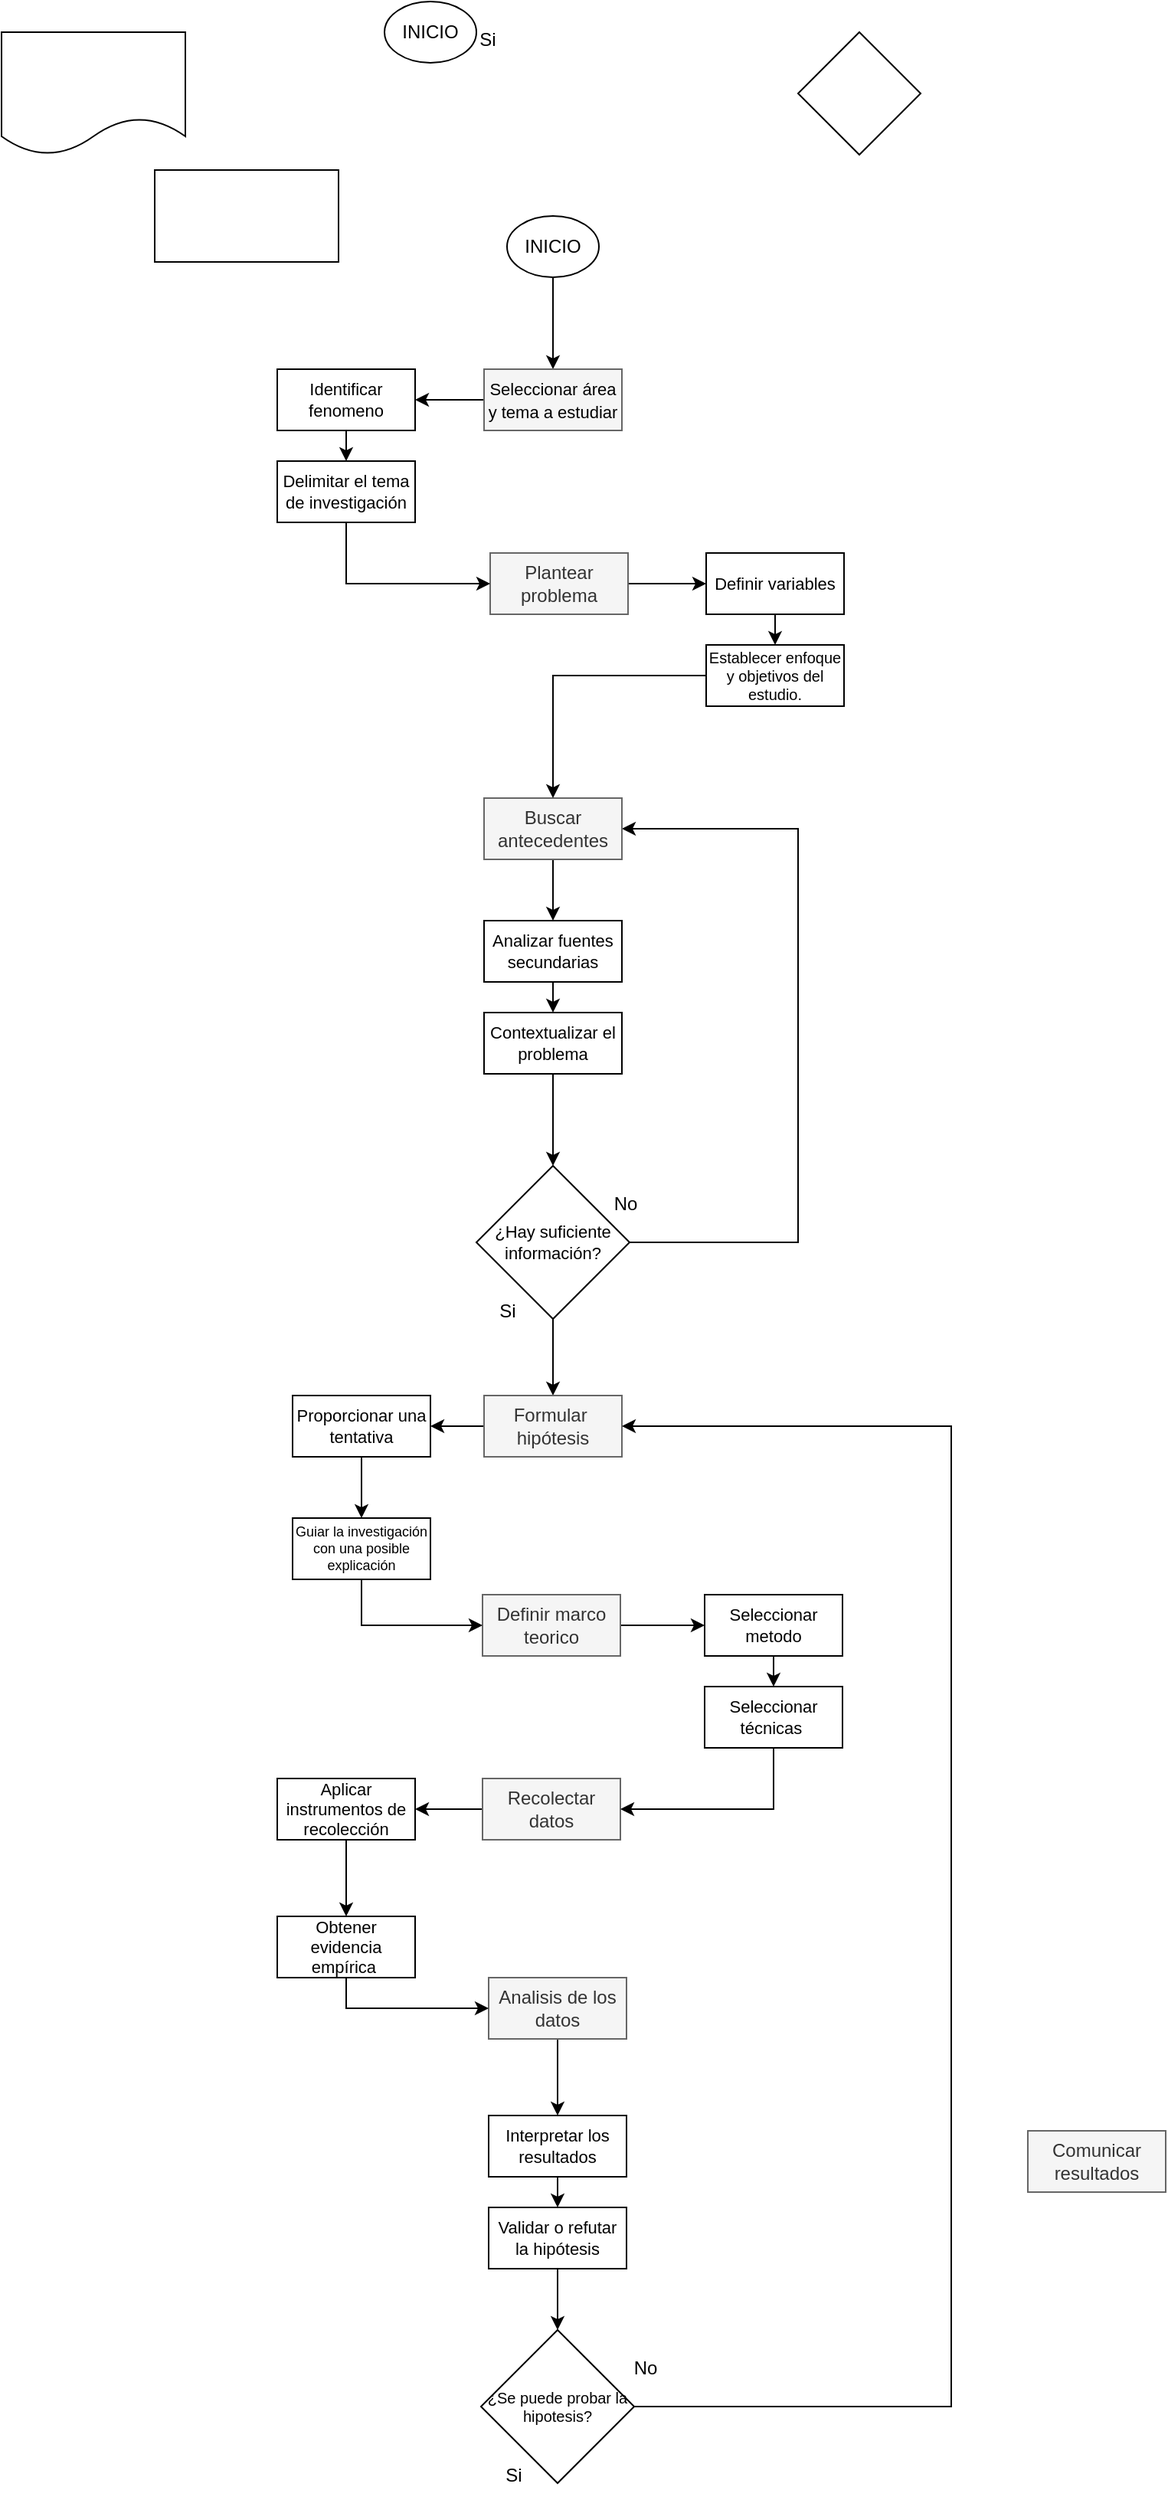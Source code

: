 <mxfile version="27.1.6">
  <diagram name="Página-1" id="HS4sI3cex7thPgb8uXr3">
    <mxGraphModel dx="732" dy="464" grid="1" gridSize="10" guides="1" tooltips="1" connect="1" arrows="1" fold="1" page="1" pageScale="1" pageWidth="827" pageHeight="1169" math="0" shadow="0">
      <root>
        <mxCell id="0" />
        <mxCell id="1" parent="0" />
        <mxCell id="dfMxvdRBS-tTB70mxcUj-1" value="INICIO" style="ellipse;whiteSpace=wrap;html=1;" vertex="1" parent="1">
          <mxGeometry x="300" y="10" width="60" height="40" as="geometry" />
        </mxCell>
        <mxCell id="dfMxvdRBS-tTB70mxcUj-2" value="" style="rounded=0;whiteSpace=wrap;html=1;" vertex="1" parent="1">
          <mxGeometry x="150" y="120" width="120" height="60" as="geometry" />
        </mxCell>
        <mxCell id="dfMxvdRBS-tTB70mxcUj-3" value="" style="rhombus;whiteSpace=wrap;html=1;" vertex="1" parent="1">
          <mxGeometry x="570" y="30" width="80" height="80" as="geometry" />
        </mxCell>
        <mxCell id="dfMxvdRBS-tTB70mxcUj-5" value="" style="shape=document;whiteSpace=wrap;html=1;boundedLbl=1;" vertex="1" parent="1">
          <mxGeometry x="50" y="30" width="120" height="80" as="geometry" />
        </mxCell>
        <mxCell id="dfMxvdRBS-tTB70mxcUj-28" style="edgeStyle=orthogonalEdgeStyle;rounded=0;orthogonalLoop=1;jettySize=auto;html=1;entryX=0.5;entryY=0;entryDx=0;entryDy=0;" edge="1" parent="1" source="dfMxvdRBS-tTB70mxcUj-6" target="dfMxvdRBS-tTB70mxcUj-7">
          <mxGeometry relative="1" as="geometry" />
        </mxCell>
        <mxCell id="dfMxvdRBS-tTB70mxcUj-6" value="INICIO" style="ellipse;whiteSpace=wrap;html=1;" vertex="1" parent="1">
          <mxGeometry x="380" y="150" width="60" height="40" as="geometry" />
        </mxCell>
        <mxCell id="dfMxvdRBS-tTB70mxcUj-29" style="edgeStyle=orthogonalEdgeStyle;rounded=0;orthogonalLoop=1;jettySize=auto;html=1;entryX=1;entryY=0.5;entryDx=0;entryDy=0;" edge="1" parent="1" source="dfMxvdRBS-tTB70mxcUj-7" target="dfMxvdRBS-tTB70mxcUj-18">
          <mxGeometry relative="1" as="geometry" />
        </mxCell>
        <mxCell id="dfMxvdRBS-tTB70mxcUj-7" value="&lt;span style=&quot;color: rgb(0, 0, 0); font-size: 11px;&quot;&gt;Seleccionar área y tema a estudiar&lt;/span&gt;" style="rounded=0;whiteSpace=wrap;html=1;fillColor=#f5f5f5;fontColor=#333333;strokeColor=#666666;" vertex="1" parent="1">
          <mxGeometry x="365" y="250" width="90" height="40" as="geometry" />
        </mxCell>
        <mxCell id="dfMxvdRBS-tTB70mxcUj-46" style="edgeStyle=orthogonalEdgeStyle;rounded=0;orthogonalLoop=1;jettySize=auto;html=1;entryX=0;entryY=0.5;entryDx=0;entryDy=0;" edge="1" parent="1" source="dfMxvdRBS-tTB70mxcUj-8" target="dfMxvdRBS-tTB70mxcUj-25">
          <mxGeometry relative="1" as="geometry" />
        </mxCell>
        <mxCell id="dfMxvdRBS-tTB70mxcUj-8" value="Plantear problema" style="rounded=0;whiteSpace=wrap;html=1;fillColor=#f5f5f5;fontColor=#333333;strokeColor=#666666;" vertex="1" parent="1">
          <mxGeometry x="369" y="370" width="90" height="40" as="geometry" />
        </mxCell>
        <mxCell id="dfMxvdRBS-tTB70mxcUj-16" style="edgeStyle=orthogonalEdgeStyle;rounded=0;orthogonalLoop=1;jettySize=auto;html=1;entryX=1;entryY=0.5;entryDx=0;entryDy=0;exitX=1;exitY=0.5;exitDx=0;exitDy=0;" edge="1" parent="1" source="dfMxvdRBS-tTB70mxcUj-9" target="dfMxvdRBS-tTB70mxcUj-17">
          <mxGeometry relative="1" as="geometry">
            <mxPoint x="510" y="810" as="targetPoint" />
            <Array as="points">
              <mxPoint x="570" y="820" />
              <mxPoint x="570" y="550" />
            </Array>
          </mxGeometry>
        </mxCell>
        <mxCell id="dfMxvdRBS-tTB70mxcUj-51" style="edgeStyle=orthogonalEdgeStyle;rounded=0;orthogonalLoop=1;jettySize=auto;html=1;entryX=0.5;entryY=0;entryDx=0;entryDy=0;" edge="1" parent="1" source="dfMxvdRBS-tTB70mxcUj-9" target="dfMxvdRBS-tTB70mxcUj-19">
          <mxGeometry relative="1" as="geometry" />
        </mxCell>
        <mxCell id="dfMxvdRBS-tTB70mxcUj-9" value="¿Hay suficiente información?" style="rhombus;whiteSpace=wrap;html=1;fontSize=11;" vertex="1" parent="1">
          <mxGeometry x="360" y="770" width="100" height="100" as="geometry" />
        </mxCell>
        <mxCell id="dfMxvdRBS-tTB70mxcUj-13" value="Si" style="text;html=1;align=center;verticalAlign=middle;resizable=0;points=[];autosize=1;strokeColor=none;fillColor=none;" vertex="1" parent="1">
          <mxGeometry x="365" y="850" width="30" height="30" as="geometry" />
        </mxCell>
        <mxCell id="dfMxvdRBS-tTB70mxcUj-14" value="No" style="text;html=1;align=center;verticalAlign=middle;resizable=0;points=[];autosize=1;strokeColor=none;fillColor=none;" vertex="1" parent="1">
          <mxGeometry x="450" y="1540" width="40" height="30" as="geometry" />
        </mxCell>
        <mxCell id="dfMxvdRBS-tTB70mxcUj-43" style="edgeStyle=orthogonalEdgeStyle;rounded=0;orthogonalLoop=1;jettySize=auto;html=1;" edge="1" parent="1" source="dfMxvdRBS-tTB70mxcUj-17" target="dfMxvdRBS-tTB70mxcUj-33">
          <mxGeometry relative="1" as="geometry" />
        </mxCell>
        <mxCell id="dfMxvdRBS-tTB70mxcUj-17" value="Buscar antecedentes" style="rounded=0;whiteSpace=wrap;html=1;fillColor=#f5f5f5;fontColor=#333333;strokeColor=#666666;" vertex="1" parent="1">
          <mxGeometry x="365" y="530" width="90" height="40" as="geometry" />
        </mxCell>
        <mxCell id="dfMxvdRBS-tTB70mxcUj-49" style="edgeStyle=orthogonalEdgeStyle;rounded=0;orthogonalLoop=1;jettySize=auto;html=1;exitX=0.5;exitY=1;exitDx=0;exitDy=0;entryX=0.5;entryY=0;entryDx=0;entryDy=0;" edge="1" parent="1" source="dfMxvdRBS-tTB70mxcUj-18" target="dfMxvdRBS-tTB70mxcUj-41">
          <mxGeometry relative="1" as="geometry" />
        </mxCell>
        <mxCell id="dfMxvdRBS-tTB70mxcUj-18" value="Identificar fenomeno" style="rounded=0;whiteSpace=wrap;html=1;fontSize=11;" vertex="1" parent="1">
          <mxGeometry x="230" y="250" width="90" height="40" as="geometry" />
        </mxCell>
        <mxCell id="dfMxvdRBS-tTB70mxcUj-56" style="edgeStyle=orthogonalEdgeStyle;rounded=0;orthogonalLoop=1;jettySize=auto;html=1;" edge="1" parent="1" source="dfMxvdRBS-tTB70mxcUj-19" target="dfMxvdRBS-tTB70mxcUj-52">
          <mxGeometry relative="1" as="geometry" />
        </mxCell>
        <mxCell id="dfMxvdRBS-tTB70mxcUj-19" value="Formular&amp;nbsp; hipótesis" style="rounded=0;whiteSpace=wrap;html=1;fillColor=#f5f5f5;fontColor=#333333;strokeColor=#666666;" vertex="1" parent="1">
          <mxGeometry x="365" y="920" width="90" height="40" as="geometry" />
        </mxCell>
        <mxCell id="dfMxvdRBS-tTB70mxcUj-59" style="edgeStyle=orthogonalEdgeStyle;rounded=0;orthogonalLoop=1;jettySize=auto;html=1;entryX=0;entryY=0.5;entryDx=0;entryDy=0;" edge="1" parent="1" source="dfMxvdRBS-tTB70mxcUj-20" target="dfMxvdRBS-tTB70mxcUj-54">
          <mxGeometry relative="1" as="geometry" />
        </mxCell>
        <mxCell id="dfMxvdRBS-tTB70mxcUj-20" value="Definir marco teorico" style="rounded=0;whiteSpace=wrap;html=1;fillColor=#f5f5f5;fontColor=#333333;strokeColor=#666666;" vertex="1" parent="1">
          <mxGeometry x="364" y="1050" width="90" height="40" as="geometry" />
        </mxCell>
        <mxCell id="dfMxvdRBS-tTB70mxcUj-64" style="edgeStyle=orthogonalEdgeStyle;rounded=0;orthogonalLoop=1;jettySize=auto;html=1;" edge="1" parent="1" source="dfMxvdRBS-tTB70mxcUj-21" target="dfMxvdRBS-tTB70mxcUj-61">
          <mxGeometry relative="1" as="geometry" />
        </mxCell>
        <mxCell id="dfMxvdRBS-tTB70mxcUj-21" value="Recolectar datos" style="rounded=0;whiteSpace=wrap;html=1;fillColor=#f5f5f5;fontColor=#333333;strokeColor=#666666;" vertex="1" parent="1">
          <mxGeometry x="364" y="1170" width="90" height="40" as="geometry" />
        </mxCell>
        <mxCell id="dfMxvdRBS-tTB70mxcUj-72" style="edgeStyle=orthogonalEdgeStyle;rounded=0;orthogonalLoop=1;jettySize=auto;html=1;exitX=0.5;exitY=1;exitDx=0;exitDy=0;entryX=0.5;entryY=0;entryDx=0;entryDy=0;" edge="1" parent="1" source="dfMxvdRBS-tTB70mxcUj-22" target="dfMxvdRBS-tTB70mxcUj-67">
          <mxGeometry relative="1" as="geometry" />
        </mxCell>
        <mxCell id="dfMxvdRBS-tTB70mxcUj-22" value="Analisis de los datos" style="rounded=0;whiteSpace=wrap;html=1;fillColor=#f5f5f5;fontColor=#333333;strokeColor=#666666;" vertex="1" parent="1">
          <mxGeometry x="368" y="1300" width="90" height="40" as="geometry" />
        </mxCell>
        <mxCell id="dfMxvdRBS-tTB70mxcUj-23" value="Comunicar resultados" style="rounded=0;whiteSpace=wrap;html=1;fillColor=#f5f5f5;fontColor=#333333;strokeColor=#666666;" vertex="1" parent="1">
          <mxGeometry x="720" y="1400" width="90" height="40" as="geometry" />
        </mxCell>
        <mxCell id="dfMxvdRBS-tTB70mxcUj-73" style="edgeStyle=orthogonalEdgeStyle;rounded=0;orthogonalLoop=1;jettySize=auto;html=1;entryX=1;entryY=0.5;entryDx=0;entryDy=0;exitX=1;exitY=0.5;exitDx=0;exitDy=0;" edge="1" parent="1" source="dfMxvdRBS-tTB70mxcUj-24" target="dfMxvdRBS-tTB70mxcUj-19">
          <mxGeometry relative="1" as="geometry">
            <mxPoint x="610" y="1230" as="targetPoint" />
            <Array as="points">
              <mxPoint x="670" y="1580" />
              <mxPoint x="670" y="940" />
            </Array>
          </mxGeometry>
        </mxCell>
        <mxCell id="dfMxvdRBS-tTB70mxcUj-24" value="¿Se puede probar la hipotesis?" style="rhombus;whiteSpace=wrap;html=1;fontSize=10;" vertex="1" parent="1">
          <mxGeometry x="363" y="1530" width="100" height="100" as="geometry" />
        </mxCell>
        <mxCell id="dfMxvdRBS-tTB70mxcUj-47" style="edgeStyle=orthogonalEdgeStyle;rounded=0;orthogonalLoop=1;jettySize=auto;html=1;exitX=0.5;exitY=1;exitDx=0;exitDy=0;entryX=0.5;entryY=0;entryDx=0;entryDy=0;" edge="1" parent="1" source="dfMxvdRBS-tTB70mxcUj-25" target="dfMxvdRBS-tTB70mxcUj-40">
          <mxGeometry relative="1" as="geometry" />
        </mxCell>
        <mxCell id="dfMxvdRBS-tTB70mxcUj-25" value="Definir variables" style="rounded=0;whiteSpace=wrap;html=1;fontSize=11;" vertex="1" parent="1">
          <mxGeometry x="510" y="370" width="90" height="40" as="geometry" />
        </mxCell>
        <mxCell id="dfMxvdRBS-tTB70mxcUj-82" style="edgeStyle=orthogonalEdgeStyle;rounded=0;orthogonalLoop=1;jettySize=auto;html=1;entryX=0.5;entryY=0;entryDx=0;entryDy=0;" edge="1" parent="1" source="dfMxvdRBS-tTB70mxcUj-32" target="dfMxvdRBS-tTB70mxcUj-9">
          <mxGeometry relative="1" as="geometry" />
        </mxCell>
        <mxCell id="dfMxvdRBS-tTB70mxcUj-32" value="Contextualizar el problema" style="rounded=0;whiteSpace=wrap;html=1;fontSize=11;" vertex="1" parent="1">
          <mxGeometry x="365" y="670" width="90" height="40" as="geometry" />
        </mxCell>
        <mxCell id="dfMxvdRBS-tTB70mxcUj-44" style="edgeStyle=orthogonalEdgeStyle;rounded=0;orthogonalLoop=1;jettySize=auto;html=1;exitX=0.5;exitY=1;exitDx=0;exitDy=0;entryX=0.5;entryY=0;entryDx=0;entryDy=0;" edge="1" parent="1" source="dfMxvdRBS-tTB70mxcUj-33" target="dfMxvdRBS-tTB70mxcUj-32">
          <mxGeometry relative="1" as="geometry" />
        </mxCell>
        <mxCell id="dfMxvdRBS-tTB70mxcUj-33" value="Analizar fuentes secundarias" style="rounded=0;whiteSpace=wrap;html=1;fontSize=11;" vertex="1" parent="1">
          <mxGeometry x="365" y="610" width="90" height="40" as="geometry" />
        </mxCell>
        <mxCell id="dfMxvdRBS-tTB70mxcUj-48" style="edgeStyle=orthogonalEdgeStyle;rounded=0;orthogonalLoop=1;jettySize=auto;html=1;entryX=0.5;entryY=0;entryDx=0;entryDy=0;" edge="1" parent="1" source="dfMxvdRBS-tTB70mxcUj-40" target="dfMxvdRBS-tTB70mxcUj-17">
          <mxGeometry relative="1" as="geometry" />
        </mxCell>
        <mxCell id="dfMxvdRBS-tTB70mxcUj-40" value="Establecer enfoque y objetivos del estudio." style="rounded=0;whiteSpace=wrap;html=1;fontSize=10;" vertex="1" parent="1">
          <mxGeometry x="510" y="430" width="90" height="40" as="geometry" />
        </mxCell>
        <mxCell id="dfMxvdRBS-tTB70mxcUj-50" style="edgeStyle=orthogonalEdgeStyle;rounded=0;orthogonalLoop=1;jettySize=auto;html=1;exitX=0.5;exitY=1;exitDx=0;exitDy=0;entryX=0;entryY=0.5;entryDx=0;entryDy=0;" edge="1" parent="1" source="dfMxvdRBS-tTB70mxcUj-41" target="dfMxvdRBS-tTB70mxcUj-8">
          <mxGeometry relative="1" as="geometry" />
        </mxCell>
        <mxCell id="dfMxvdRBS-tTB70mxcUj-41" value="Delimitar el tema de investigación" style="rounded=0;whiteSpace=wrap;html=1;fontSize=11;" vertex="1" parent="1">
          <mxGeometry x="230" y="310" width="90" height="40" as="geometry" />
        </mxCell>
        <mxCell id="dfMxvdRBS-tTB70mxcUj-57" style="edgeStyle=orthogonalEdgeStyle;rounded=0;orthogonalLoop=1;jettySize=auto;html=1;exitX=0.5;exitY=1;exitDx=0;exitDy=0;" edge="1" parent="1" source="dfMxvdRBS-tTB70mxcUj-52" target="dfMxvdRBS-tTB70mxcUj-53">
          <mxGeometry relative="1" as="geometry" />
        </mxCell>
        <mxCell id="dfMxvdRBS-tTB70mxcUj-52" value="Proporcionar una tentativa" style="rounded=0;whiteSpace=wrap;html=1;fontSize=11;" vertex="1" parent="1">
          <mxGeometry x="240" y="920" width="90" height="40" as="geometry" />
        </mxCell>
        <mxCell id="dfMxvdRBS-tTB70mxcUj-58" style="edgeStyle=orthogonalEdgeStyle;rounded=0;orthogonalLoop=1;jettySize=auto;html=1;entryX=0;entryY=0.5;entryDx=0;entryDy=0;" edge="1" parent="1" source="dfMxvdRBS-tTB70mxcUj-53" target="dfMxvdRBS-tTB70mxcUj-20">
          <mxGeometry relative="1" as="geometry">
            <Array as="points">
              <mxPoint x="285" y="1070" />
            </Array>
          </mxGeometry>
        </mxCell>
        <mxCell id="dfMxvdRBS-tTB70mxcUj-53" value="Guiar la investigación con una posible explicación" style="rounded=0;whiteSpace=wrap;html=1;fontSize=9;" vertex="1" parent="1">
          <mxGeometry x="240" y="1000" width="90" height="40" as="geometry" />
        </mxCell>
        <mxCell id="dfMxvdRBS-tTB70mxcUj-60" style="edgeStyle=orthogonalEdgeStyle;rounded=0;orthogonalLoop=1;jettySize=auto;html=1;exitX=0.5;exitY=1;exitDx=0;exitDy=0;entryX=0.5;entryY=0;entryDx=0;entryDy=0;" edge="1" parent="1" source="dfMxvdRBS-tTB70mxcUj-54" target="dfMxvdRBS-tTB70mxcUj-55">
          <mxGeometry relative="1" as="geometry" />
        </mxCell>
        <mxCell id="dfMxvdRBS-tTB70mxcUj-54" value="Seleccionar metodo" style="rounded=0;whiteSpace=wrap;html=1;fontSize=11;" vertex="1" parent="1">
          <mxGeometry x="509" y="1050" width="90" height="40" as="geometry" />
        </mxCell>
        <mxCell id="dfMxvdRBS-tTB70mxcUj-63" style="edgeStyle=orthogonalEdgeStyle;rounded=0;orthogonalLoop=1;jettySize=auto;html=1;entryX=1;entryY=0.5;entryDx=0;entryDy=0;" edge="1" parent="1" source="dfMxvdRBS-tTB70mxcUj-55" target="dfMxvdRBS-tTB70mxcUj-21">
          <mxGeometry relative="1" as="geometry">
            <Array as="points">
              <mxPoint x="554" y="1190" />
            </Array>
          </mxGeometry>
        </mxCell>
        <mxCell id="dfMxvdRBS-tTB70mxcUj-55" value="Seleccionar técnicas&amp;nbsp;" style="rounded=0;whiteSpace=wrap;html=1;fontSize=11;" vertex="1" parent="1">
          <mxGeometry x="509" y="1110" width="90" height="40" as="geometry" />
        </mxCell>
        <mxCell id="dfMxvdRBS-tTB70mxcUj-65" style="edgeStyle=orthogonalEdgeStyle;rounded=0;orthogonalLoop=1;jettySize=auto;html=1;exitX=0.5;exitY=1;exitDx=0;exitDy=0;" edge="1" parent="1" source="dfMxvdRBS-tTB70mxcUj-61" target="dfMxvdRBS-tTB70mxcUj-62">
          <mxGeometry relative="1" as="geometry" />
        </mxCell>
        <mxCell id="dfMxvdRBS-tTB70mxcUj-61" value="Aplicar instrumentos de recolección" style="rounded=0;whiteSpace=wrap;html=1;fontSize=11;" vertex="1" parent="1">
          <mxGeometry x="230" y="1170" width="90" height="40" as="geometry" />
        </mxCell>
        <mxCell id="dfMxvdRBS-tTB70mxcUj-66" style="edgeStyle=orthogonalEdgeStyle;rounded=0;orthogonalLoop=1;jettySize=auto;html=1;entryX=0;entryY=0.5;entryDx=0;entryDy=0;" edge="1" parent="1" source="dfMxvdRBS-tTB70mxcUj-62" target="dfMxvdRBS-tTB70mxcUj-22">
          <mxGeometry relative="1" as="geometry">
            <Array as="points">
              <mxPoint x="275" y="1320" />
            </Array>
          </mxGeometry>
        </mxCell>
        <mxCell id="dfMxvdRBS-tTB70mxcUj-62" value="Obtener evidencia empírica&amp;nbsp;" style="rounded=0;whiteSpace=wrap;html=1;fontSize=11;" vertex="1" parent="1">
          <mxGeometry x="230" y="1260" width="90" height="40" as="geometry" />
        </mxCell>
        <mxCell id="dfMxvdRBS-tTB70mxcUj-70" style="edgeStyle=orthogonalEdgeStyle;rounded=0;orthogonalLoop=1;jettySize=auto;html=1;exitX=0.5;exitY=1;exitDx=0;exitDy=0;entryX=0.5;entryY=0;entryDx=0;entryDy=0;" edge="1" parent="1" source="dfMxvdRBS-tTB70mxcUj-67" target="dfMxvdRBS-tTB70mxcUj-68">
          <mxGeometry relative="1" as="geometry" />
        </mxCell>
        <mxCell id="dfMxvdRBS-tTB70mxcUj-67" value="Interpretar los resultados" style="rounded=0;whiteSpace=wrap;html=1;fontSize=11;" vertex="1" parent="1">
          <mxGeometry x="368" y="1390" width="90" height="40" as="geometry" />
        </mxCell>
        <mxCell id="dfMxvdRBS-tTB70mxcUj-79" style="edgeStyle=orthogonalEdgeStyle;rounded=0;orthogonalLoop=1;jettySize=auto;html=1;exitX=0.5;exitY=1;exitDx=0;exitDy=0;entryX=0.5;entryY=0;entryDx=0;entryDy=0;" edge="1" parent="1" source="dfMxvdRBS-tTB70mxcUj-68" target="dfMxvdRBS-tTB70mxcUj-24">
          <mxGeometry relative="1" as="geometry" />
        </mxCell>
        <mxCell id="dfMxvdRBS-tTB70mxcUj-68" value="Validar o refutar la hipótesis" style="rounded=0;whiteSpace=wrap;html=1;fontSize=11;" vertex="1" parent="1">
          <mxGeometry x="368" y="1450" width="90" height="40" as="geometry" />
        </mxCell>
        <mxCell id="dfMxvdRBS-tTB70mxcUj-74" value="Si" style="text;html=1;align=center;verticalAlign=middle;resizable=0;points=[];autosize=1;strokeColor=none;fillColor=none;" vertex="1" parent="1">
          <mxGeometry x="351.5" y="20" width="30" height="30" as="geometry" />
        </mxCell>
        <mxCell id="dfMxvdRBS-tTB70mxcUj-75" value="No" style="text;html=1;align=center;verticalAlign=middle;resizable=0;points=[];autosize=1;strokeColor=none;fillColor=none;" vertex="1" parent="1">
          <mxGeometry x="436.5" y="780" width="40" height="30" as="geometry" />
        </mxCell>
        <mxCell id="dfMxvdRBS-tTB70mxcUj-78" value="Si" style="text;html=1;align=center;verticalAlign=middle;resizable=0;points=[];autosize=1;strokeColor=none;fillColor=none;" vertex="1" parent="1">
          <mxGeometry x="369" y="1610" width="30" height="30" as="geometry" />
        </mxCell>
      </root>
    </mxGraphModel>
  </diagram>
</mxfile>
